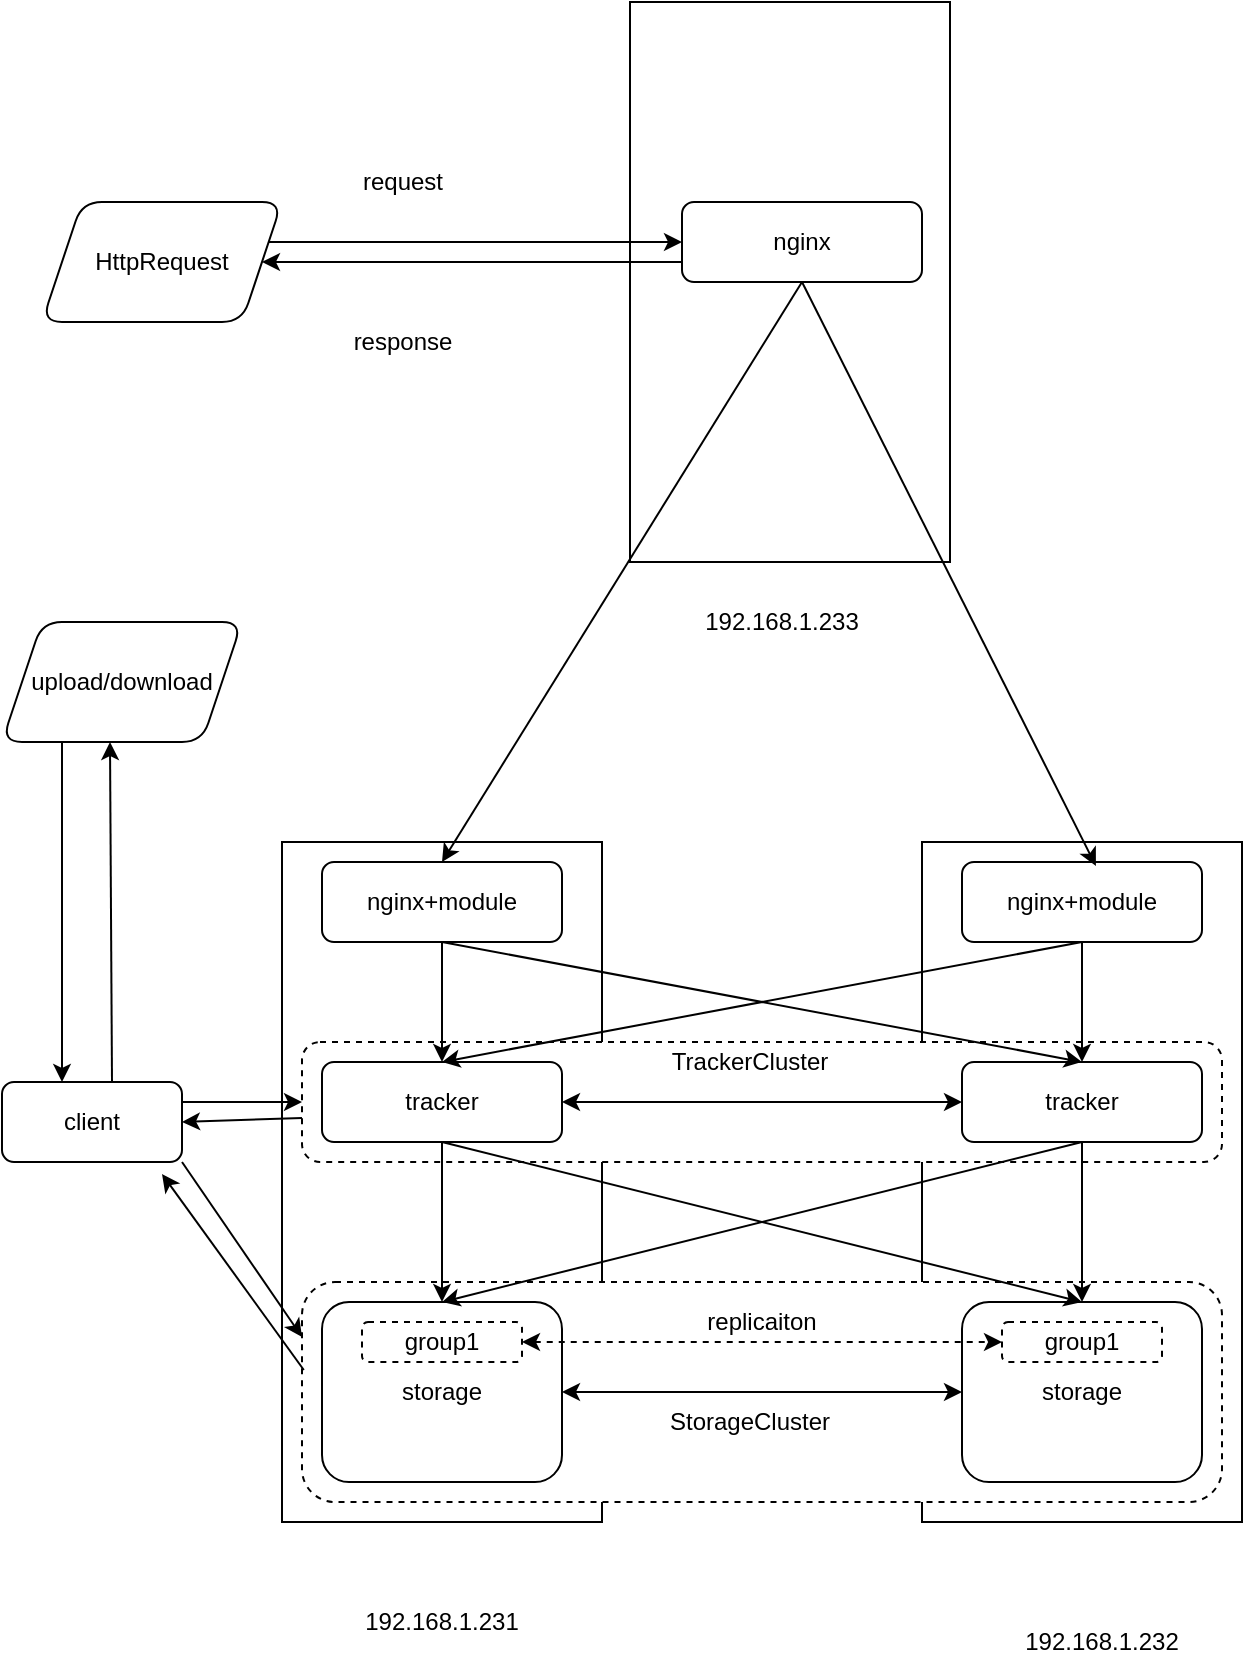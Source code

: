 <mxfile version="13.6.2" type="github">
  <diagram id="Z2qPJMqLsnem5SNGlnY9" name="第 1 页">
    <mxGraphModel dx="1422" dy="794" grid="1" gridSize="10" guides="1" tooltips="1" connect="1" arrows="1" fold="1" page="1" pageScale="1" pageWidth="827" pageHeight="1169" math="0" shadow="0">
      <root>
        <mxCell id="0" />
        <mxCell id="1" parent="0" />
        <mxCell id="jZKrDloeTmCHNh3HeZwb-10" value="" style="rounded=0;whiteSpace=wrap;html=1;" parent="1" vertex="1">
          <mxGeometry x="480" y="680" width="160" height="340" as="geometry" />
        </mxCell>
        <mxCell id="jZKrDloeTmCHNh3HeZwb-9" value="" style="rounded=0;whiteSpace=wrap;html=1;" parent="1" vertex="1">
          <mxGeometry x="160" y="680" width="160" height="340" as="geometry" />
        </mxCell>
        <mxCell id="jZKrDloeTmCHNh3HeZwb-75" value="" style="rounded=1;whiteSpace=wrap;html=1;dashed=1;" parent="1" vertex="1">
          <mxGeometry x="170" y="900" width="460" height="110" as="geometry" />
        </mxCell>
        <mxCell id="jZKrDloeTmCHNh3HeZwb-56" value="" style="rounded=1;whiteSpace=wrap;html=1;dashed=1;" parent="1" vertex="1">
          <mxGeometry x="170" y="780" width="460" height="60" as="geometry" />
        </mxCell>
        <mxCell id="jZKrDloeTmCHNh3HeZwb-5" value="tracker" style="rounded=1;whiteSpace=wrap;html=1;" parent="1" vertex="1">
          <mxGeometry x="180" y="790" width="120" height="40" as="geometry" />
        </mxCell>
        <mxCell id="jZKrDloeTmCHNh3HeZwb-6" value="storage" style="rounded=1;whiteSpace=wrap;html=1;" parent="1" vertex="1">
          <mxGeometry x="180" y="910" width="120" height="90" as="geometry" />
        </mxCell>
        <mxCell id="jZKrDloeTmCHNh3HeZwb-7" value="nginx+module" style="rounded=1;whiteSpace=wrap;html=1;" parent="1" vertex="1">
          <mxGeometry x="180" y="690" width="120" height="40" as="geometry" />
        </mxCell>
        <mxCell id="jZKrDloeTmCHNh3HeZwb-11" value="nginx+module" style="rounded=1;whiteSpace=wrap;html=1;" parent="1" vertex="1">
          <mxGeometry x="500" y="690" width="120" height="40" as="geometry" />
        </mxCell>
        <mxCell id="jZKrDloeTmCHNh3HeZwb-12" value="tracker" style="rounded=1;whiteSpace=wrap;html=1;" parent="1" vertex="1">
          <mxGeometry x="500" y="790" width="120" height="40" as="geometry" />
        </mxCell>
        <mxCell id="jZKrDloeTmCHNh3HeZwb-13" value="storage" style="rounded=1;whiteSpace=wrap;html=1;" parent="1" vertex="1">
          <mxGeometry x="500" y="910" width="120" height="90" as="geometry" />
        </mxCell>
        <mxCell id="jZKrDloeTmCHNh3HeZwb-15" value="" style="rounded=0;whiteSpace=wrap;html=1;" parent="1" vertex="1">
          <mxGeometry x="334" y="260" width="160" height="280" as="geometry" />
        </mxCell>
        <mxCell id="jZKrDloeTmCHNh3HeZwb-32" style="edgeStyle=orthogonalEdgeStyle;rounded=0;orthogonalLoop=1;jettySize=auto;html=1;entryX=1;entryY=0.5;entryDx=0;entryDy=0;" parent="1" source="jZKrDloeTmCHNh3HeZwb-16" edge="1">
          <mxGeometry relative="1" as="geometry">
            <mxPoint x="150" y="390" as="targetPoint" />
            <Array as="points">
              <mxPoint x="200" y="390" />
              <mxPoint x="200" y="390" />
            </Array>
          </mxGeometry>
        </mxCell>
        <mxCell id="jZKrDloeTmCHNh3HeZwb-16" value="nginx" style="rounded=1;whiteSpace=wrap;html=1;" parent="1" vertex="1">
          <mxGeometry x="360" y="360" width="120" height="40" as="geometry" />
        </mxCell>
        <mxCell id="jZKrDloeTmCHNh3HeZwb-22" value="" style="endArrow=classic;html=1;exitX=0.5;exitY=1;exitDx=0;exitDy=0;entryX=0.5;entryY=0;entryDx=0;entryDy=0;" parent="1" source="jZKrDloeTmCHNh3HeZwb-16" target="jZKrDloeTmCHNh3HeZwb-7" edge="1">
          <mxGeometry width="50" height="50" relative="1" as="geometry">
            <mxPoint x="390" y="600" as="sourcePoint" />
            <mxPoint x="440" y="550" as="targetPoint" />
          </mxGeometry>
        </mxCell>
        <mxCell id="jZKrDloeTmCHNh3HeZwb-23" value="" style="endArrow=classic;html=1;exitX=0.5;exitY=1;exitDx=0;exitDy=0;entryX=0.558;entryY=0.05;entryDx=0;entryDy=0;entryPerimeter=0;" parent="1" source="jZKrDloeTmCHNh3HeZwb-16" target="jZKrDloeTmCHNh3HeZwb-11" edge="1">
          <mxGeometry width="50" height="50" relative="1" as="geometry">
            <mxPoint x="390" y="600" as="sourcePoint" />
            <mxPoint x="440" y="550" as="targetPoint" />
          </mxGeometry>
        </mxCell>
        <mxCell id="jZKrDloeTmCHNh3HeZwb-29" value="" style="endArrow=classic;html=1;" parent="1" edge="1">
          <mxGeometry width="50" height="50" relative="1" as="geometry">
            <mxPoint x="149" y="380" as="sourcePoint" />
            <mxPoint x="360" y="380" as="targetPoint" />
          </mxGeometry>
        </mxCell>
        <mxCell id="jZKrDloeTmCHNh3HeZwb-33" value="request" style="text;html=1;align=center;verticalAlign=middle;resizable=0;points=[];autosize=1;" parent="1" vertex="1">
          <mxGeometry x="190" y="340" width="60" height="20" as="geometry" />
        </mxCell>
        <mxCell id="jZKrDloeTmCHNh3HeZwb-34" value="response" style="text;html=1;align=center;verticalAlign=middle;resizable=0;points=[];autosize=1;" parent="1" vertex="1">
          <mxGeometry x="190" y="420" width="60" height="20" as="geometry" />
        </mxCell>
        <mxCell id="jZKrDloeTmCHNh3HeZwb-35" value="192.168.1.233" style="text;html=1;strokeColor=none;fillColor=none;align=center;verticalAlign=middle;whiteSpace=wrap;rounded=0;" parent="1" vertex="1">
          <mxGeometry x="390" y="560" width="40" height="20" as="geometry" />
        </mxCell>
        <mxCell id="jZKrDloeTmCHNh3HeZwb-36" value="192.168.1.231" style="text;html=1;strokeColor=none;fillColor=none;align=center;verticalAlign=middle;whiteSpace=wrap;rounded=0;" parent="1" vertex="1">
          <mxGeometry x="220" y="1060" width="40" height="20" as="geometry" />
        </mxCell>
        <mxCell id="jZKrDloeTmCHNh3HeZwb-37" value="192.168.1.232" style="text;html=1;strokeColor=none;fillColor=none;align=center;verticalAlign=middle;whiteSpace=wrap;rounded=0;" parent="1" vertex="1">
          <mxGeometry x="550" y="1070" width="40" height="20" as="geometry" />
        </mxCell>
        <mxCell id="jZKrDloeTmCHNh3HeZwb-45" value="" style="endArrow=classic;startArrow=classic;html=1;exitX=1;exitY=0.5;exitDx=0;exitDy=0;" parent="1" source="jZKrDloeTmCHNh3HeZwb-5" target="jZKrDloeTmCHNh3HeZwb-12" edge="1">
          <mxGeometry width="50" height="50" relative="1" as="geometry">
            <mxPoint x="390" y="760" as="sourcePoint" />
            <mxPoint x="440" y="710" as="targetPoint" />
          </mxGeometry>
        </mxCell>
        <mxCell id="jZKrDloeTmCHNh3HeZwb-46" value="&lt;span&gt;TrackerCluster&lt;/span&gt;" style="text;html=1;strokeColor=none;fillColor=none;align=center;verticalAlign=middle;whiteSpace=wrap;rounded=0;" parent="1" vertex="1">
          <mxGeometry x="374" y="780" width="40" height="20" as="geometry" />
        </mxCell>
        <mxCell id="jZKrDloeTmCHNh3HeZwb-48" value="" style="endArrow=classic;startArrow=classic;html=1;exitX=1;exitY=0.5;exitDx=0;exitDy=0;entryX=0;entryY=0.5;entryDx=0;entryDy=0;" parent="1" source="jZKrDloeTmCHNh3HeZwb-6" target="jZKrDloeTmCHNh3HeZwb-13" edge="1">
          <mxGeometry width="50" height="50" relative="1" as="geometry">
            <mxPoint x="334" y="930" as="sourcePoint" />
            <mxPoint x="384" y="880" as="targetPoint" />
          </mxGeometry>
        </mxCell>
        <mxCell id="jZKrDloeTmCHNh3HeZwb-50" value="client" style="rounded=1;whiteSpace=wrap;html=1;" parent="1" vertex="1">
          <mxGeometry x="20" y="800" width="90" height="40" as="geometry" />
        </mxCell>
        <mxCell id="jZKrDloeTmCHNh3HeZwb-52" value="" style="endArrow=classic;html=1;exitX=0.5;exitY=1;exitDx=0;exitDy=0;entryX=0.5;entryY=0;entryDx=0;entryDy=0;" parent="1" source="jZKrDloeTmCHNh3HeZwb-5" target="jZKrDloeTmCHNh3HeZwb-6" edge="1">
          <mxGeometry width="50" height="50" relative="1" as="geometry">
            <mxPoint x="390" y="760" as="sourcePoint" />
            <mxPoint x="440" y="710" as="targetPoint" />
          </mxGeometry>
        </mxCell>
        <mxCell id="jZKrDloeTmCHNh3HeZwb-53" value="" style="endArrow=classic;html=1;exitX=0.5;exitY=1;exitDx=0;exitDy=0;entryX=0.5;entryY=0;entryDx=0;entryDy=0;" parent="1" source="jZKrDloeTmCHNh3HeZwb-5" target="jZKrDloeTmCHNh3HeZwb-13" edge="1">
          <mxGeometry width="50" height="50" relative="1" as="geometry">
            <mxPoint x="390" y="760" as="sourcePoint" />
            <mxPoint x="440" y="710" as="targetPoint" />
          </mxGeometry>
        </mxCell>
        <mxCell id="jZKrDloeTmCHNh3HeZwb-54" value="" style="endArrow=classic;html=1;exitX=0.5;exitY=1;exitDx=0;exitDy=0;entryX=0.5;entryY=0;entryDx=0;entryDy=0;" parent="1" source="jZKrDloeTmCHNh3HeZwb-12" target="jZKrDloeTmCHNh3HeZwb-13" edge="1">
          <mxGeometry width="50" height="50" relative="1" as="geometry">
            <mxPoint x="390" y="760" as="sourcePoint" />
            <mxPoint x="440" y="710" as="targetPoint" />
          </mxGeometry>
        </mxCell>
        <mxCell id="jZKrDloeTmCHNh3HeZwb-55" value="" style="endArrow=classic;html=1;exitX=0.5;exitY=1;exitDx=0;exitDy=0;entryX=0.5;entryY=0;entryDx=0;entryDy=0;" parent="1" source="jZKrDloeTmCHNh3HeZwb-12" target="jZKrDloeTmCHNh3HeZwb-6" edge="1">
          <mxGeometry width="50" height="50" relative="1" as="geometry">
            <mxPoint x="390" y="760" as="sourcePoint" />
            <mxPoint x="440" y="710" as="targetPoint" />
          </mxGeometry>
        </mxCell>
        <mxCell id="jZKrDloeTmCHNh3HeZwb-63" value="group1" style="rounded=1;whiteSpace=wrap;html=1;dashed=1;" parent="1" vertex="1">
          <mxGeometry x="200" y="920" width="80" height="20" as="geometry" />
        </mxCell>
        <mxCell id="jZKrDloeTmCHNh3HeZwb-64" value="group1" style="rounded=1;whiteSpace=wrap;html=1;dashed=1;" parent="1" vertex="1">
          <mxGeometry x="520" y="920" width="80" height="20" as="geometry" />
        </mxCell>
        <mxCell id="jZKrDloeTmCHNh3HeZwb-73" value="" style="endArrow=classic;html=1;exitX=1;exitY=0.25;exitDx=0;exitDy=0;" parent="1" source="jZKrDloeTmCHNh3HeZwb-50" target="jZKrDloeTmCHNh3HeZwb-56" edge="1">
          <mxGeometry width="50" height="50" relative="1" as="geometry">
            <mxPoint x="390" y="760" as="sourcePoint" />
            <mxPoint x="440" y="710" as="targetPoint" />
          </mxGeometry>
        </mxCell>
        <mxCell id="jZKrDloeTmCHNh3HeZwb-74" value="" style="endArrow=classic;html=1;exitX=0;exitY=0.633;exitDx=0;exitDy=0;exitPerimeter=0;entryX=1;entryY=0.5;entryDx=0;entryDy=0;" parent="1" source="jZKrDloeTmCHNh3HeZwb-56" target="jZKrDloeTmCHNh3HeZwb-50" edge="1">
          <mxGeometry width="50" height="50" relative="1" as="geometry">
            <mxPoint x="50" y="910" as="sourcePoint" />
            <mxPoint x="100" y="860" as="targetPoint" />
          </mxGeometry>
        </mxCell>
        <mxCell id="jZKrDloeTmCHNh3HeZwb-77" style="edgeStyle=orthogonalEdgeStyle;rounded=0;orthogonalLoop=1;jettySize=auto;html=1;exitX=0.5;exitY=1;exitDx=0;exitDy=0;" parent="1" source="jZKrDloeTmCHNh3HeZwb-75" target="jZKrDloeTmCHNh3HeZwb-75" edge="1">
          <mxGeometry relative="1" as="geometry" />
        </mxCell>
        <mxCell id="jZKrDloeTmCHNh3HeZwb-78" value="StorageCluster" style="text;html=1;strokeColor=none;fillColor=none;align=center;verticalAlign=middle;whiteSpace=wrap;rounded=0;dashed=1;" parent="1" vertex="1">
          <mxGeometry x="373.5" y="960" width="40" height="20" as="geometry" />
        </mxCell>
        <mxCell id="jZKrDloeTmCHNh3HeZwb-79" value="" style="endArrow=classic;html=1;exitX=1;exitY=1;exitDx=0;exitDy=0;entryX=0;entryY=0.25;entryDx=0;entryDy=0;" parent="1" source="jZKrDloeTmCHNh3HeZwb-50" target="jZKrDloeTmCHNh3HeZwb-75" edge="1">
          <mxGeometry width="50" height="50" relative="1" as="geometry">
            <mxPoint x="390" y="760" as="sourcePoint" />
            <mxPoint x="440" y="710" as="targetPoint" />
          </mxGeometry>
        </mxCell>
        <mxCell id="jZKrDloeTmCHNh3HeZwb-80" value="" style="endArrow=classic;html=1;exitX=0.002;exitY=0.4;exitDx=0;exitDy=0;exitPerimeter=0;entryX=0.889;entryY=1.15;entryDx=0;entryDy=0;entryPerimeter=0;" parent="1" source="jZKrDloeTmCHNh3HeZwb-75" target="jZKrDloeTmCHNh3HeZwb-50" edge="1">
          <mxGeometry width="50" height="50" relative="1" as="geometry">
            <mxPoint x="390" y="760" as="sourcePoint" />
            <mxPoint x="440" y="710" as="targetPoint" />
          </mxGeometry>
        </mxCell>
        <mxCell id="jZKrDloeTmCHNh3HeZwb-82" value="" style="endArrow=classic;startArrow=classic;html=1;dashed=1;entryX=0;entryY=0.5;entryDx=0;entryDy=0;" parent="1" target="jZKrDloeTmCHNh3HeZwb-64" edge="1">
          <mxGeometry width="50" height="50" relative="1" as="geometry">
            <mxPoint x="280" y="930" as="sourcePoint" />
            <mxPoint x="330" y="880" as="targetPoint" />
          </mxGeometry>
        </mxCell>
        <mxCell id="jZKrDloeTmCHNh3HeZwb-84" value="replicaiton" style="text;html=1;strokeColor=none;fillColor=none;align=center;verticalAlign=middle;whiteSpace=wrap;rounded=0;dashed=1;" parent="1" vertex="1">
          <mxGeometry x="380" y="910" width="40" height="20" as="geometry" />
        </mxCell>
        <mxCell id="jZKrDloeTmCHNh3HeZwb-85" value="" style="endArrow=classic;html=1;exitX=0.5;exitY=1;exitDx=0;exitDy=0;entryX=0.5;entryY=0;entryDx=0;entryDy=0;" parent="1" source="jZKrDloeTmCHNh3HeZwb-7" target="jZKrDloeTmCHNh3HeZwb-5" edge="1">
          <mxGeometry width="50" height="50" relative="1" as="geometry">
            <mxPoint x="390" y="760" as="sourcePoint" />
            <mxPoint x="440" y="710" as="targetPoint" />
          </mxGeometry>
        </mxCell>
        <mxCell id="jZKrDloeTmCHNh3HeZwb-86" value="" style="endArrow=classic;html=1;entryX=0.5;entryY=0;entryDx=0;entryDy=0;" parent="1" target="jZKrDloeTmCHNh3HeZwb-12" edge="1">
          <mxGeometry width="50" height="50" relative="1" as="geometry">
            <mxPoint x="240" y="730" as="sourcePoint" />
            <mxPoint x="440" y="710" as="targetPoint" />
          </mxGeometry>
        </mxCell>
        <mxCell id="jZKrDloeTmCHNh3HeZwb-87" value="" style="endArrow=classic;html=1;exitX=0.5;exitY=1;exitDx=0;exitDy=0;entryX=0.5;entryY=0;entryDx=0;entryDy=0;" parent="1" source="jZKrDloeTmCHNh3HeZwb-11" target="jZKrDloeTmCHNh3HeZwb-5" edge="1">
          <mxGeometry width="50" height="50" relative="1" as="geometry">
            <mxPoint x="390" y="760" as="sourcePoint" />
            <mxPoint x="440" y="710" as="targetPoint" />
          </mxGeometry>
        </mxCell>
        <mxCell id="jZKrDloeTmCHNh3HeZwb-88" value="" style="endArrow=classic;html=1;exitX=0.5;exitY=1;exitDx=0;exitDy=0;entryX=0.5;entryY=0;entryDx=0;entryDy=0;" parent="1" source="jZKrDloeTmCHNh3HeZwb-11" target="jZKrDloeTmCHNh3HeZwb-12" edge="1">
          <mxGeometry width="50" height="50" relative="1" as="geometry">
            <mxPoint x="390" y="760" as="sourcePoint" />
            <mxPoint x="440" y="710" as="targetPoint" />
          </mxGeometry>
        </mxCell>
        <mxCell id="jZKrDloeTmCHNh3HeZwb-89" value="upload/download" style="shape=parallelogram;perimeter=parallelogramPerimeter;whiteSpace=wrap;html=1;fixedSize=1;rounded=1;" parent="1" vertex="1">
          <mxGeometry x="20" y="570" width="120" height="60" as="geometry" />
        </mxCell>
        <mxCell id="jZKrDloeTmCHNh3HeZwb-91" value="HttpRequest" style="shape=parallelogram;perimeter=parallelogramPerimeter;whiteSpace=wrap;html=1;fixedSize=1;rounded=1;" parent="1" vertex="1">
          <mxGeometry x="40" y="360" width="120" height="60" as="geometry" />
        </mxCell>
        <mxCell id="jZKrDloeTmCHNh3HeZwb-96" value="" style="endArrow=classic;html=1;exitX=0.25;exitY=1;exitDx=0;exitDy=0;" parent="1" source="jZKrDloeTmCHNh3HeZwb-89" edge="1">
          <mxGeometry width="50" height="50" relative="1" as="geometry">
            <mxPoint x="10" y="720" as="sourcePoint" />
            <mxPoint x="50" y="800" as="targetPoint" />
          </mxGeometry>
        </mxCell>
        <mxCell id="jZKrDloeTmCHNh3HeZwb-97" value="" style="endArrow=classic;html=1;" parent="1" edge="1">
          <mxGeometry width="50" height="50" relative="1" as="geometry">
            <mxPoint x="75" y="800" as="sourcePoint" />
            <mxPoint x="74" y="630" as="targetPoint" />
          </mxGeometry>
        </mxCell>
      </root>
    </mxGraphModel>
  </diagram>
</mxfile>
